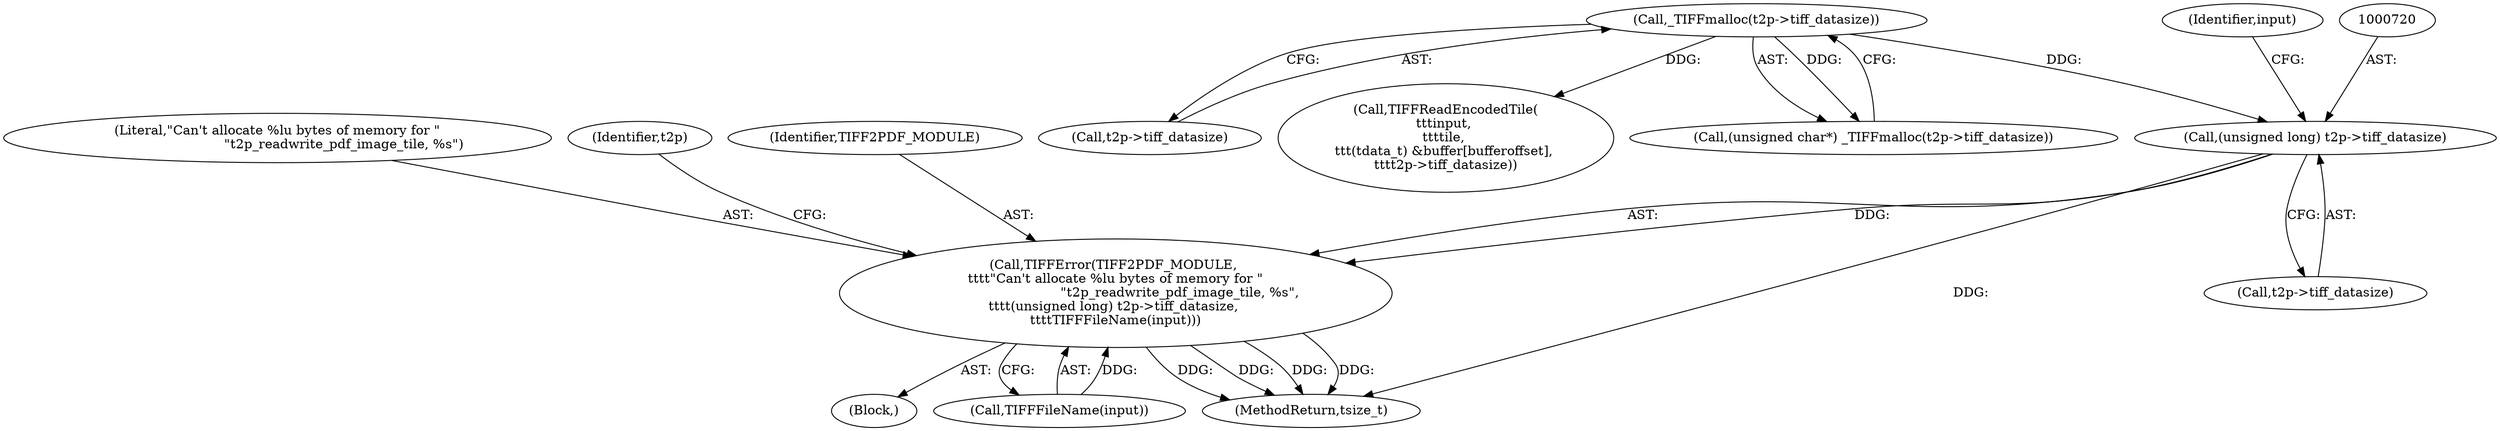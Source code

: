 digraph "0_libtiff_c7153361a4041260719b340f73f2f76@pointer" {
"1000719" [label="(Call,(unsigned long) t2p->tiff_datasize)"];
"1000707" [label="(Call,_TIFFmalloc(t2p->tiff_datasize))"];
"1000716" [label="(Call,TIFFError(TIFF2PDF_MODULE, \n\t\t\t\t\"Can't allocate %lu bytes of memory for \"\n                                \"t2p_readwrite_pdf_image_tile, %s\", \n\t\t\t\t(unsigned long) t2p->tiff_datasize, \n\t\t\t\tTIFFFileName(input)))"];
"1000716" [label="(Call,TIFFError(TIFF2PDF_MODULE, \n\t\t\t\t\"Can't allocate %lu bytes of memory for \"\n                                \"t2p_readwrite_pdf_image_tile, %s\", \n\t\t\t\t(unsigned long) t2p->tiff_datasize, \n\t\t\t\tTIFFFileName(input)))"];
"1000718" [label="(Literal,\"Can't allocate %lu bytes of memory for \"\n                                \"t2p_readwrite_pdf_image_tile, %s\")"];
"1000715" [label="(Block,)"];
"1000708" [label="(Call,t2p->tiff_datasize)"];
"1000724" [label="(Call,TIFFFileName(input))"];
"1001530" [label="(MethodReturn,tsize_t)"];
"1000721" [label="(Call,t2p->tiff_datasize)"];
"1000725" [label="(Identifier,input)"];
"1000728" [label="(Identifier,t2p)"];
"1000719" [label="(Call,(unsigned long) t2p->tiff_datasize)"];
"1000735" [label="(Call,TIFFReadEncodedTile(\n\t\t\tinput, \n\t\t\ttile, \n\t\t\t(tdata_t) &buffer[bufferoffset], \n\t\t\tt2p->tiff_datasize))"];
"1000717" [label="(Identifier,TIFF2PDF_MODULE)"];
"1000705" [label="(Call,(unsigned char*) _TIFFmalloc(t2p->tiff_datasize))"];
"1000707" [label="(Call,_TIFFmalloc(t2p->tiff_datasize))"];
"1000719" -> "1000716"  [label="AST: "];
"1000719" -> "1000721"  [label="CFG: "];
"1000720" -> "1000719"  [label="AST: "];
"1000721" -> "1000719"  [label="AST: "];
"1000725" -> "1000719"  [label="CFG: "];
"1000719" -> "1001530"  [label="DDG: "];
"1000719" -> "1000716"  [label="DDG: "];
"1000707" -> "1000719"  [label="DDG: "];
"1000707" -> "1000705"  [label="AST: "];
"1000707" -> "1000708"  [label="CFG: "];
"1000708" -> "1000707"  [label="AST: "];
"1000705" -> "1000707"  [label="CFG: "];
"1000707" -> "1000705"  [label="DDG: "];
"1000707" -> "1000735"  [label="DDG: "];
"1000716" -> "1000715"  [label="AST: "];
"1000716" -> "1000724"  [label="CFG: "];
"1000717" -> "1000716"  [label="AST: "];
"1000718" -> "1000716"  [label="AST: "];
"1000724" -> "1000716"  [label="AST: "];
"1000728" -> "1000716"  [label="CFG: "];
"1000716" -> "1001530"  [label="DDG: "];
"1000716" -> "1001530"  [label="DDG: "];
"1000716" -> "1001530"  [label="DDG: "];
"1000716" -> "1001530"  [label="DDG: "];
"1000724" -> "1000716"  [label="DDG: "];
}
